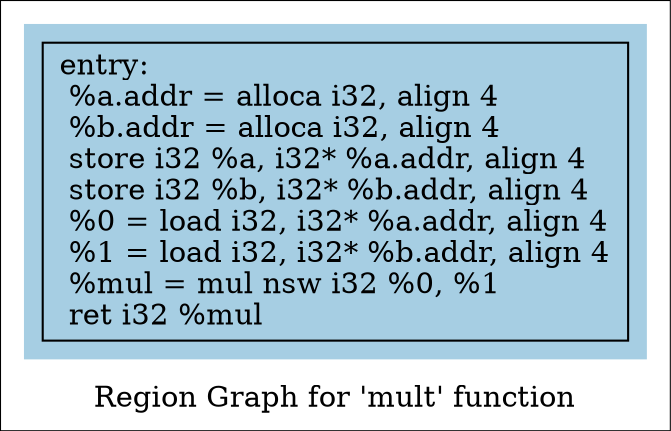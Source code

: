 digraph "Region Graph for 'mult' function" {
	label="Region Graph for 'mult' function";

	Node0x563b46a1efb0 [shape=record,label="{entry:\l  %a.addr = alloca i32, align 4\l  %b.addr = alloca i32, align 4\l  store i32 %a, i32* %a.addr, align 4\l  store i32 %b, i32* %b.addr, align 4\l  %0 = load i32, i32* %a.addr, align 4\l  %1 = load i32, i32* %b.addr, align 4\l  %mul = mul nsw i32 %0, %1\l  ret i32 %mul\l}"];
	colorscheme = "paired12"
        subgraph cluster_0x563b46a25d70 {
          label = "";
          style = filled;
          color = 1
          Node0x563b46a1efb0;
        }
}
